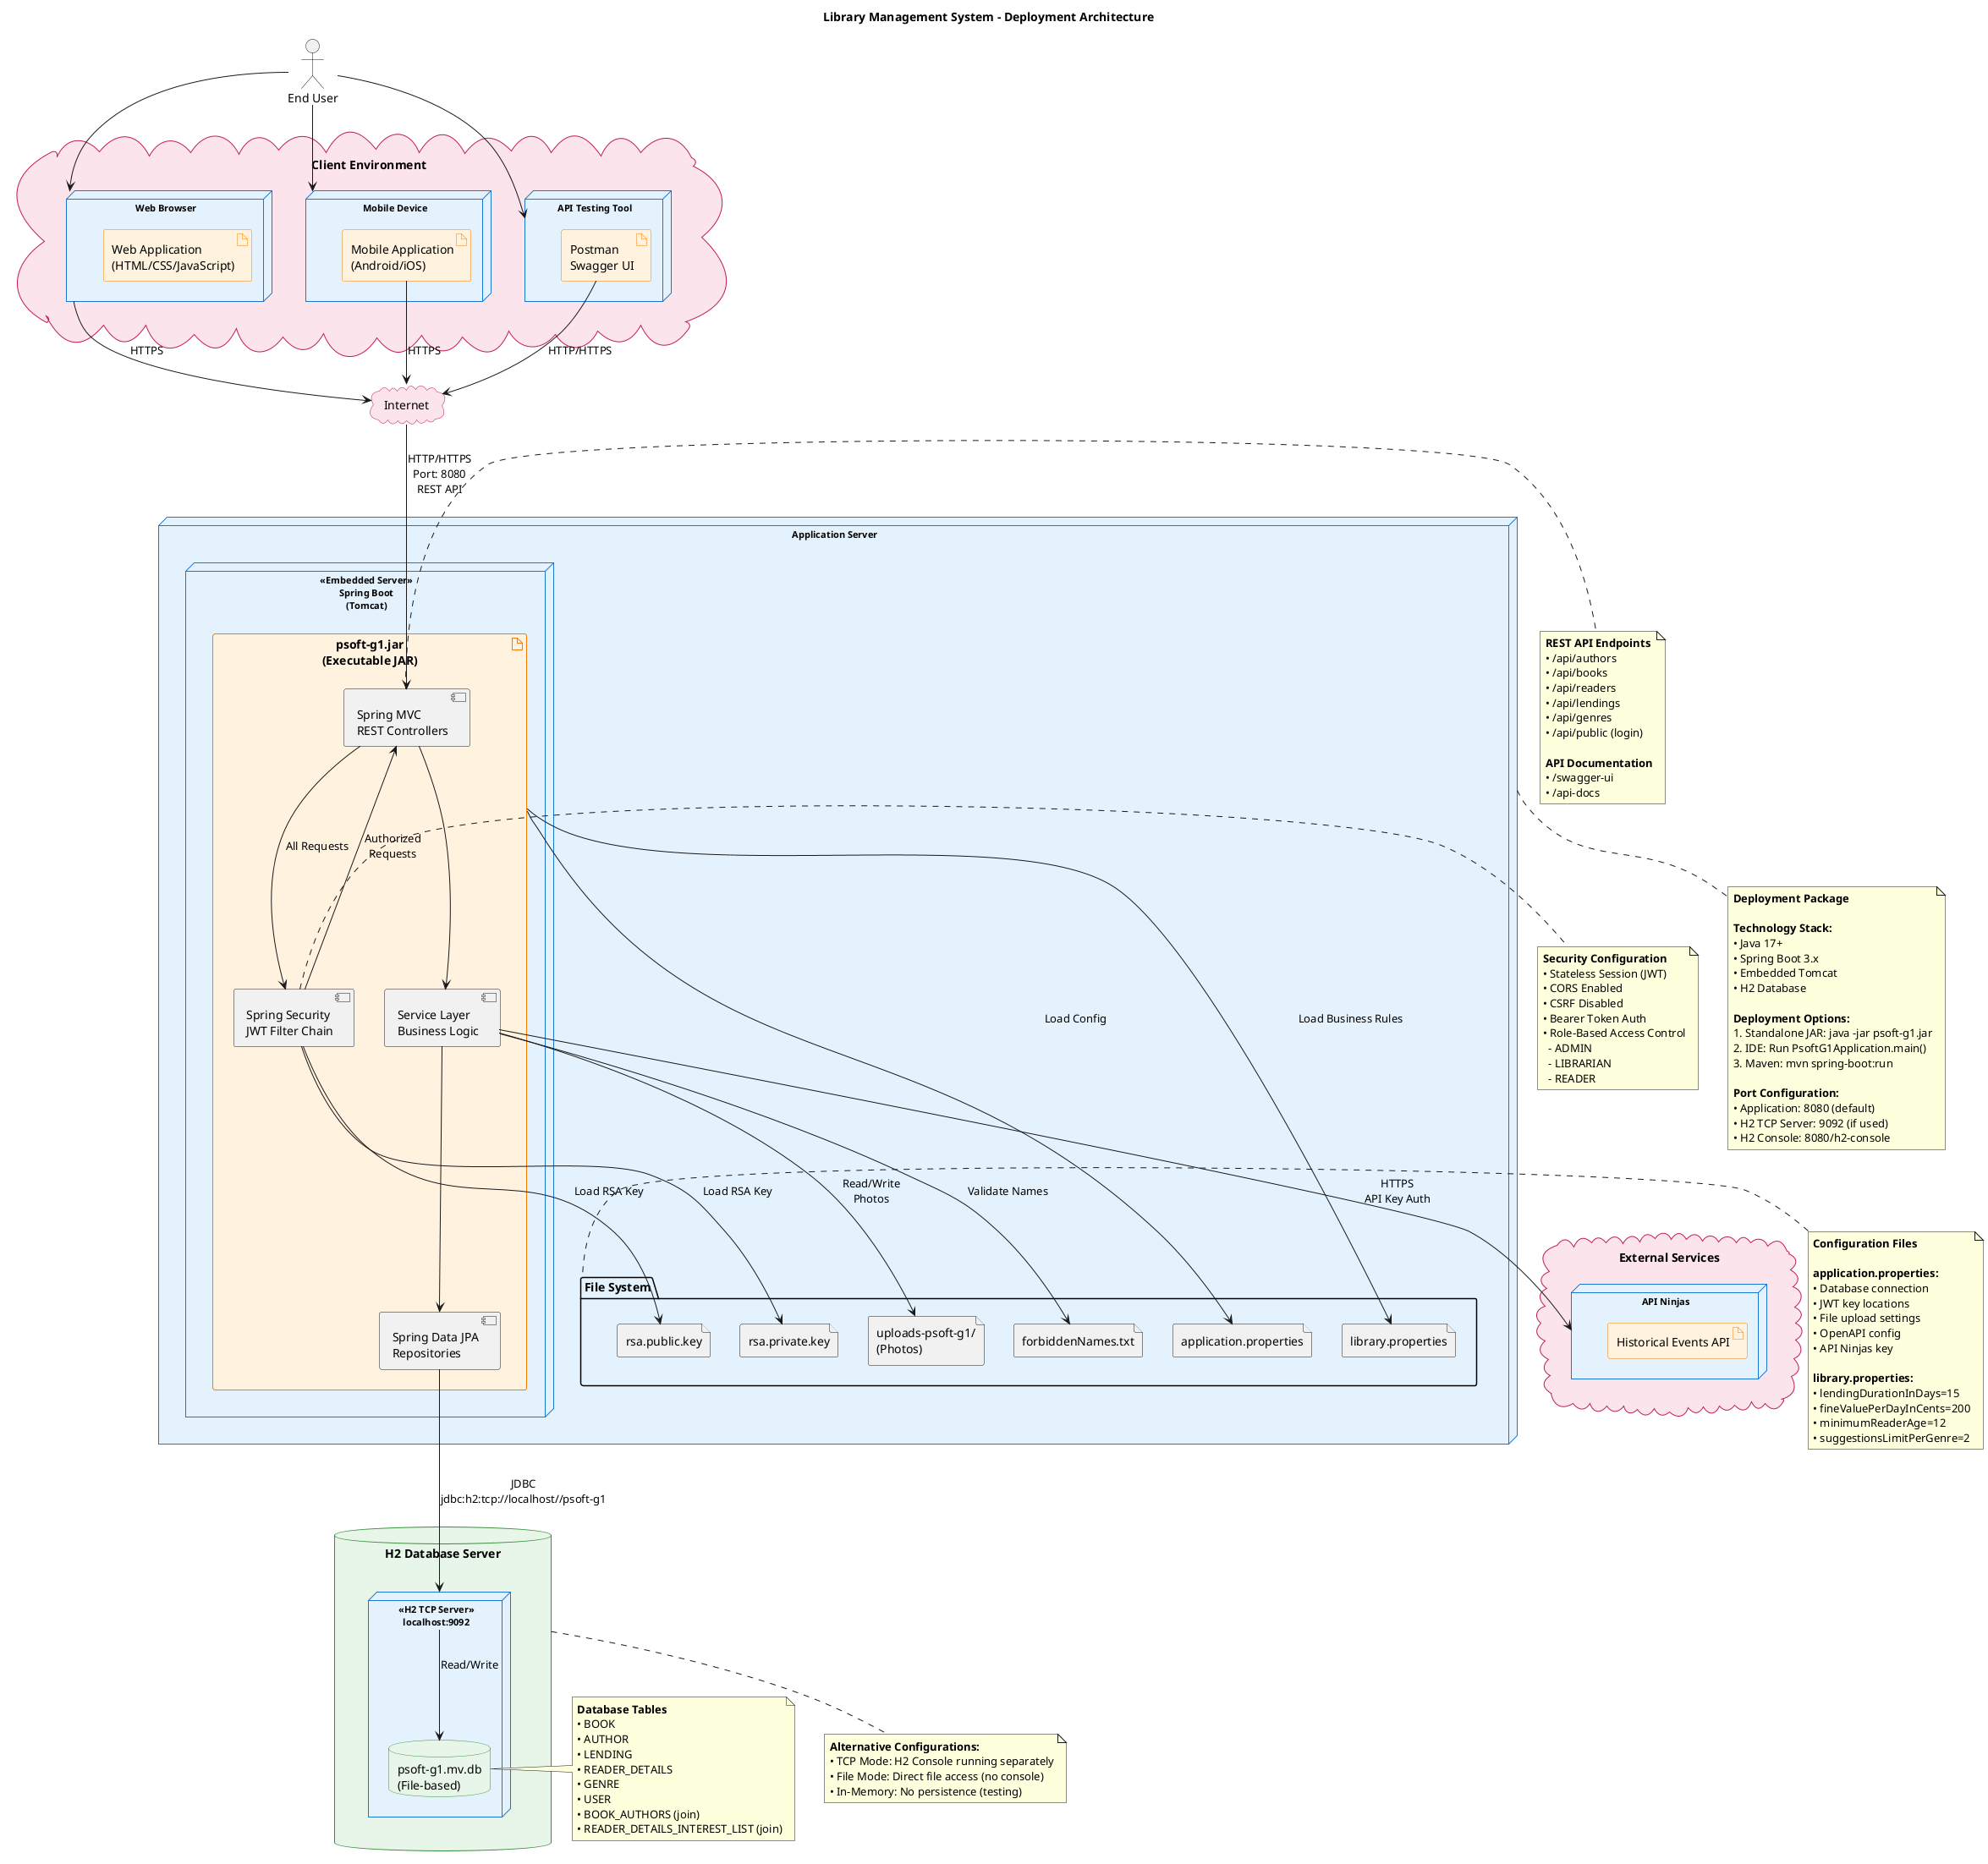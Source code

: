 @startuml Deployment Architecture

!define NODE rectangle

skinparam node {
    BackgroundColor #E3F2FD
    BorderColor #1976D2
    FontSize 11
}

skinparam artifact {
    BackgroundColor #FFF3E0
    BorderColor #F57C00
}

skinparam database {
    BackgroundColor #E8F5E9
    BorderColor #388E3C
}

skinparam cloud {
    BackgroundColor #FCE4EC
    BorderColor #C2185B
}

title Library Management System - Deployment Architecture

actor "End User" as User

cloud "Client Environment" {
    node "Web Browser" as Browser {
        artifact "Web Application\n(HTML/CSS/JavaScript)" as WebApp
    }

    node "Mobile Device" as Mobile {
        artifact "Mobile Application\n(Android/iOS)" as MobileApp
    }

    node "API Testing Tool" as Testing {
        artifact "Postman\nSwagger UI" as TestTool
    }
}

cloud "Internet" as Internet

node "Application Server" as AppServer {
    node "<<Embedded Server>>\nSpring Boot\n(Tomcat)" as Tomcat {
        artifact "psoft-g1.jar\n(Executable JAR)" as AppJar {
            component "Spring MVC\nREST Controllers" as Controllers
            component "Spring Security\nJWT Filter Chain" as Security
            component "Service Layer\nBusiness Logic" as Services
            component "Spring Data JPA\nRepositories" as Repositories
        }
    }

    folder "File System" as FileSystem {
        file "uploads-psoft-g1/\n(Photos)" as Uploads
        file "application.properties" as Config
        file "library.properties" as BizConfig
        file "rsa.public.key" as PublicKey
        file "rsa.private.key" as PrivateKey
        file "forbiddenNames.txt" as ForbiddenList
    }
}

database "H2 Database Server" as H2Server {
    node "<<H2 TCP Server>>\nlocalhost:9092" as H2Process {
        database "psoft-g1.mv.db\n(File-based)" as H2DB
    }
}

note bottom of H2Server
  <b>Alternative Configurations:</b>
  • TCP Mode: H2 Console running separately
  • File Mode: Direct file access (no console)
  • In-Memory: No persistence (testing)
end note

cloud "External Services" as External {
    node "API Ninjas" as ApiNinjas {
        artifact "Historical Events API" as HistoricalAPI
    }
}

' User connections
User --> Browser
User --> Mobile
User --> Testing

' Client to Internet
Browser --> Internet : HTTPS
MobileApp --> Internet : HTTPS
TestTool --> Internet : HTTP/HTTPS

' Internet to App Server
Internet --> Controllers : HTTP/HTTPS\nPort: 8080\nREST API

' Security Filter
Controllers --> Security : All Requests
Security --> Controllers : Authorized\nRequests

' Internal App Components
Controllers --> Services
Services --> Repositories
Repositories --> H2Process : JDBC\njdbc:h2:tcp://localhost/~/psoft-g1

' File System Access
Services --> Uploads : Read/Write\nPhotos
AppJar --> Config : Load Config
AppJar --> BizConfig : Load Business Rules
Security --> PublicKey : Load RSA Key
Security --> PrivateKey : Load RSA Key
Services --> ForbiddenList : Validate Names

' H2 Database
H2Process --> H2DB : Read/Write

' External API Integration
Services --> ApiNinjas : HTTPS\nAPI Key Auth

note right of Controllers
  <b>REST API Endpoints</b>
  • /api/authors
  • /api/books
  • /api/readers
  • /api/lendings
  • /api/genres
  • /api/public (login)

  <b>API Documentation</b>
  • /swagger-ui
  • /api-docs
end note

note right of Security
  <b>Security Configuration</b>
  • Stateless Session (JWT)
  • CORS Enabled
  • CSRF Disabled
  • Bearer Token Auth
  • Role-Based Access Control
    - ADMIN
    - LIBRARIAN
    - READER
end note

note right of H2DB
  <b>Database Tables</b>
  • BOOK
  • AUTHOR
  • LENDING
  • READER_DETAILS
  • GENRE
  • USER
  • BOOK_AUTHORS (join)
  • READER_DETAILS_INTEREST_LIST (join)
end note

note left of FileSystem
  <b>Configuration Files</b>

  <b>application.properties:</b>
  • Database connection
  • JWT key locations
  • File upload settings
  • OpenAPI config
  • API Ninjas key

  <b>library.properties:</b>
  • lendingDurationInDays=15
  • fineValuePerDayInCents=200
  • minimumReaderAge=12
  • suggestionsLimitPerGenre=2
end note

note bottom of AppServer
  <b>Deployment Package</b>

  <b>Technology Stack:</b>
  • Java 17+
  • Spring Boot 3.x
  • Embedded Tomcat
  • H2 Database

  <b>Deployment Options:</b>
  1. Standalone JAR: java -jar psoft-g1.jar
  2. IDE: Run PsoftG1Application.main()
  3. Maven: mvn spring-boot:run

  <b>Port Configuration:</b>
  • Application: 8080 (default)
  • H2 TCP Server: 9092 (if used)
  • H2 Console: 8080/h2-console
end note

@enduml
